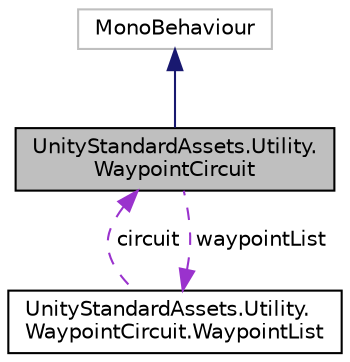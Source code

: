 digraph "UnityStandardAssets.Utility.WaypointCircuit"
{
 // LATEX_PDF_SIZE
  edge [fontname="Helvetica",fontsize="10",labelfontname="Helvetica",labelfontsize="10"];
  node [fontname="Helvetica",fontsize="10",shape=record];
  Node2 [label="UnityStandardAssets.Utility.\lWaypointCircuit",height=0.2,width=0.4,color="black", fillcolor="grey75", style="filled", fontcolor="black",tooltip=" "];
  Node3 -> Node2 [dir="back",color="midnightblue",fontsize="10",style="solid",fontname="Helvetica"];
  Node3 [label="MonoBehaviour",height=0.2,width=0.4,color="grey75", fillcolor="white", style="filled",tooltip=" "];
  Node4 -> Node2 [dir="back",color="darkorchid3",fontsize="10",style="dashed",label=" waypointList" ,fontname="Helvetica"];
  Node4 [label="UnityStandardAssets.Utility.\lWaypointCircuit.WaypointList",height=0.2,width=0.4,color="black", fillcolor="white", style="filled",URL="$class_unity_standard_assets_1_1_utility_1_1_waypoint_circuit_1_1_waypoint_list.html",tooltip=" "];
  Node2 -> Node4 [dir="back",color="darkorchid3",fontsize="10",style="dashed",label=" circuit" ,fontname="Helvetica"];
}

